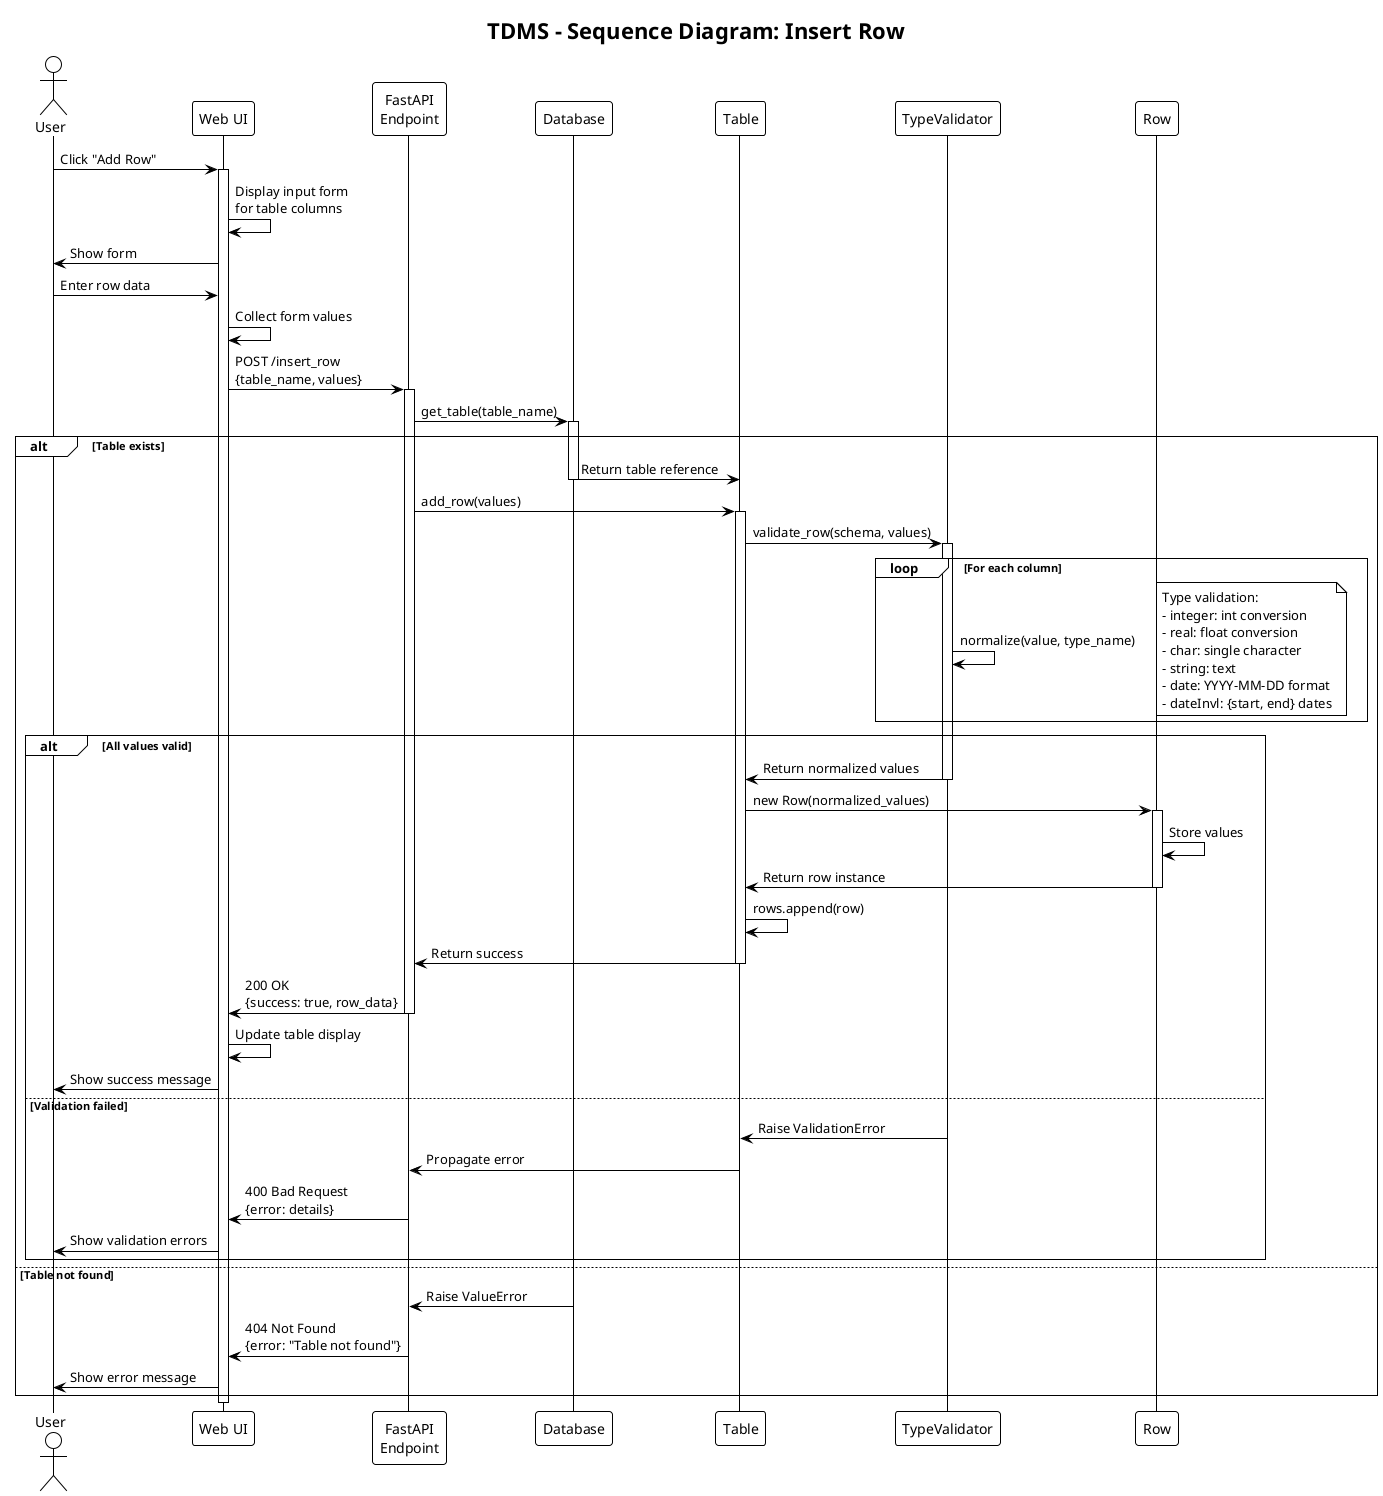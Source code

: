 @startuml sequence_insert
!theme plain
title TDMS - Sequence Diagram: Insert Row

actor User
participant "Web UI" as UI
participant "FastAPI\nEndpoint" as API
participant "Database" as DB
participant "Table" as Table
participant "TypeValidator" as Validator
participant "Row" as Row

User -> UI: Click "Add Row"
activate UI
UI -> UI: Display input form\nfor table columns
UI -> User: Show form

User -> UI: Enter row data
UI -> UI: Collect form values

UI -> API: POST /insert_row\n{table_name, values}
activate API

API -> DB: get_table(table_name)
activate DB

alt Table exists
  DB -> Table: Return table reference
  deactivate DB
  
  API -> Table: add_row(values)
  activate Table
  
  Table -> Validator: validate_row(schema, values)
  activate Validator
  
  loop For each column
    Validator -> Validator: normalize(value, type_name)
    note right
      Type validation:
      - integer: int conversion
      - real: float conversion
      - char: single character
      - string: text
      - date: YYYY-MM-DD format
      - dateInvl: {start, end} dates
    end note
  end
  
  alt All values valid
    Validator -> Table: Return normalized values
    deactivate Validator
    
    Table -> Row: new Row(normalized_values)
    activate Row
    Row -> Row: Store values
    Row -> Table: Return row instance
    deactivate Row
    
    Table -> Table: rows.append(row)
    Table -> API: Return success
    deactivate Table
    
    API -> UI: 200 OK\n{success: true, row_data}
    deactivate API
    
    UI -> UI: Update table display
    UI -> User: Show success message
    
  else Validation failed
    Validator -> Table: Raise ValidationError
    Table -> API: Propagate error
    API -> UI: 400 Bad Request\n{error: details}
    UI -> User: Show validation errors
  end
  
else Table not found
  DB -> API: Raise ValueError
  API -> UI: 404 Not Found\n{error: "Table not found"}
  UI -> User: Show error message
end

deactivate UI

@enduml